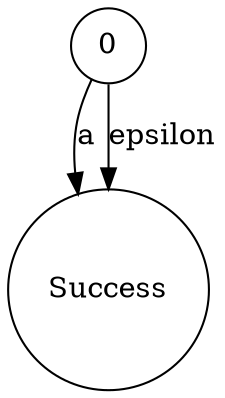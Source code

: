 digraph TestCase7 { 0 [shape=circle,label="0"]; 1 [shape=circle,label="Success"]; 0 -> 1[label="a"]; 0 -> 1[label="epsilon"]; }